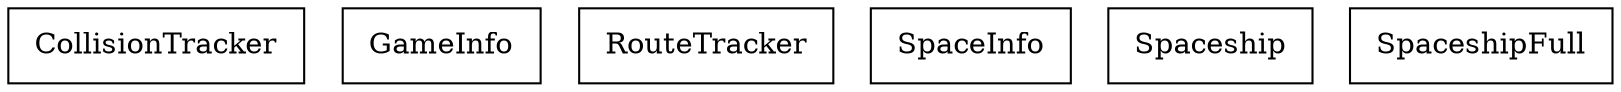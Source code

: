 digraph {
CollisionTracker [ label=" CollisionTracker " shape= box ]
GameInfo [ label=" GameInfo " shape= box ]
RouteTracker [ label=" RouteTracker " shape= box ]
SpaceInfo [ label=" SpaceInfo " shape= box ]
Spaceship [ label=" Spaceship " shape= box ]
SpaceshipFull [ label=" SpaceshipFull " shape= box ]

}
